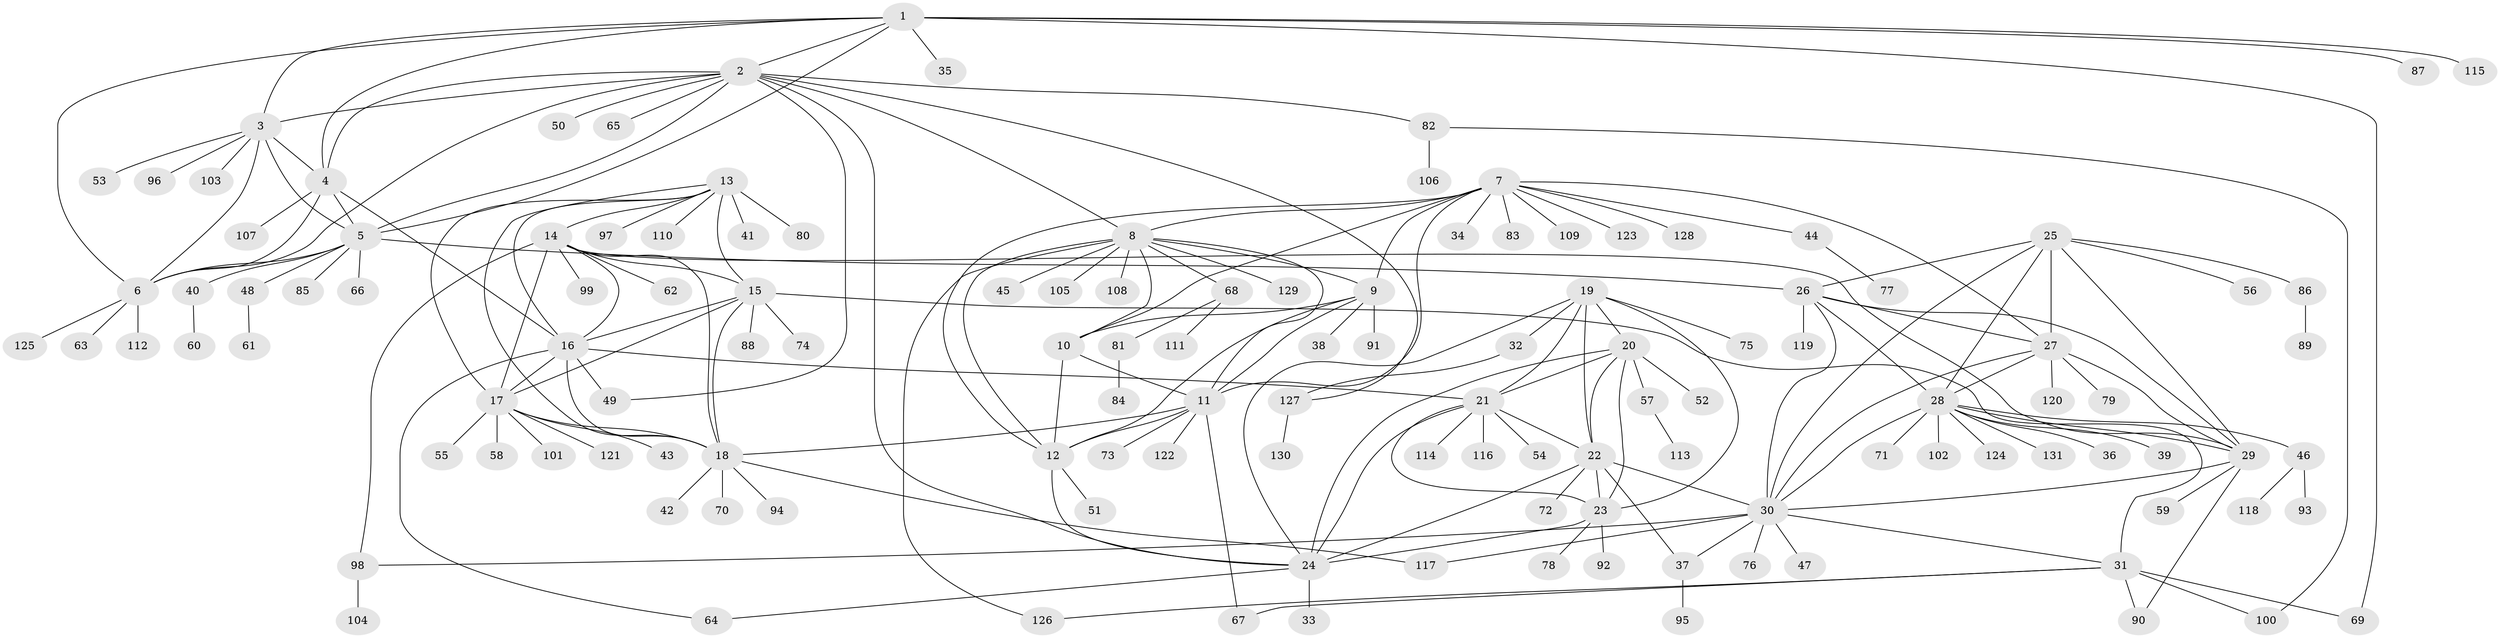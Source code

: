 // coarse degree distribution, {10: 0.04, 6: 0.06, 8: 0.04, 11: 0.02, 12: 0.01, 5: 0.02, 16: 0.01, 7: 0.04, 9: 0.01, 2: 0.12, 1: 0.61, 3: 0.02}
// Generated by graph-tools (version 1.1) at 2025/24/03/03/25 07:24:13]
// undirected, 131 vertices, 198 edges
graph export_dot {
graph [start="1"]
  node [color=gray90,style=filled];
  1;
  2;
  3;
  4;
  5;
  6;
  7;
  8;
  9;
  10;
  11;
  12;
  13;
  14;
  15;
  16;
  17;
  18;
  19;
  20;
  21;
  22;
  23;
  24;
  25;
  26;
  27;
  28;
  29;
  30;
  31;
  32;
  33;
  34;
  35;
  36;
  37;
  38;
  39;
  40;
  41;
  42;
  43;
  44;
  45;
  46;
  47;
  48;
  49;
  50;
  51;
  52;
  53;
  54;
  55;
  56;
  57;
  58;
  59;
  60;
  61;
  62;
  63;
  64;
  65;
  66;
  67;
  68;
  69;
  70;
  71;
  72;
  73;
  74;
  75;
  76;
  77;
  78;
  79;
  80;
  81;
  82;
  83;
  84;
  85;
  86;
  87;
  88;
  89;
  90;
  91;
  92;
  93;
  94;
  95;
  96;
  97;
  98;
  99;
  100;
  101;
  102;
  103;
  104;
  105;
  106;
  107;
  108;
  109;
  110;
  111;
  112;
  113;
  114;
  115;
  116;
  117;
  118;
  119;
  120;
  121;
  122;
  123;
  124;
  125;
  126;
  127;
  128;
  129;
  130;
  131;
  1 -- 2;
  1 -- 3;
  1 -- 4;
  1 -- 5;
  1 -- 6;
  1 -- 35;
  1 -- 69;
  1 -- 87;
  1 -- 115;
  2 -- 3;
  2 -- 4;
  2 -- 5;
  2 -- 6;
  2 -- 8;
  2 -- 24;
  2 -- 49;
  2 -- 50;
  2 -- 65;
  2 -- 82;
  2 -- 127;
  3 -- 4;
  3 -- 5;
  3 -- 6;
  3 -- 53;
  3 -- 96;
  3 -- 103;
  4 -- 5;
  4 -- 6;
  4 -- 16;
  4 -- 107;
  5 -- 6;
  5 -- 26;
  5 -- 40;
  5 -- 48;
  5 -- 66;
  5 -- 85;
  6 -- 63;
  6 -- 112;
  6 -- 125;
  7 -- 8;
  7 -- 9;
  7 -- 10;
  7 -- 11;
  7 -- 12;
  7 -- 27;
  7 -- 34;
  7 -- 44;
  7 -- 83;
  7 -- 109;
  7 -- 123;
  7 -- 128;
  8 -- 9;
  8 -- 10;
  8 -- 11;
  8 -- 12;
  8 -- 45;
  8 -- 68;
  8 -- 105;
  8 -- 108;
  8 -- 126;
  8 -- 129;
  9 -- 10;
  9 -- 11;
  9 -- 12;
  9 -- 38;
  9 -- 91;
  10 -- 11;
  10 -- 12;
  11 -- 12;
  11 -- 18;
  11 -- 67;
  11 -- 73;
  11 -- 122;
  12 -- 24;
  12 -- 51;
  13 -- 14;
  13 -- 15;
  13 -- 16;
  13 -- 17;
  13 -- 18;
  13 -- 41;
  13 -- 80;
  13 -- 97;
  13 -- 110;
  14 -- 15;
  14 -- 16;
  14 -- 17;
  14 -- 18;
  14 -- 29;
  14 -- 62;
  14 -- 98;
  14 -- 99;
  15 -- 16;
  15 -- 17;
  15 -- 18;
  15 -- 31;
  15 -- 74;
  15 -- 88;
  16 -- 17;
  16 -- 18;
  16 -- 21;
  16 -- 49;
  16 -- 64;
  17 -- 18;
  17 -- 43;
  17 -- 55;
  17 -- 58;
  17 -- 101;
  17 -- 121;
  18 -- 42;
  18 -- 70;
  18 -- 94;
  18 -- 117;
  19 -- 20;
  19 -- 21;
  19 -- 22;
  19 -- 23;
  19 -- 24;
  19 -- 32;
  19 -- 75;
  20 -- 21;
  20 -- 22;
  20 -- 23;
  20 -- 24;
  20 -- 52;
  20 -- 57;
  21 -- 22;
  21 -- 23;
  21 -- 24;
  21 -- 54;
  21 -- 114;
  21 -- 116;
  22 -- 23;
  22 -- 24;
  22 -- 30;
  22 -- 37;
  22 -- 72;
  23 -- 24;
  23 -- 78;
  23 -- 92;
  24 -- 33;
  24 -- 64;
  25 -- 26;
  25 -- 27;
  25 -- 28;
  25 -- 29;
  25 -- 30;
  25 -- 56;
  25 -- 86;
  26 -- 27;
  26 -- 28;
  26 -- 29;
  26 -- 30;
  26 -- 119;
  27 -- 28;
  27 -- 29;
  27 -- 30;
  27 -- 79;
  27 -- 120;
  28 -- 29;
  28 -- 30;
  28 -- 36;
  28 -- 39;
  28 -- 46;
  28 -- 71;
  28 -- 102;
  28 -- 124;
  28 -- 131;
  29 -- 30;
  29 -- 59;
  29 -- 90;
  30 -- 31;
  30 -- 37;
  30 -- 47;
  30 -- 76;
  30 -- 98;
  30 -- 117;
  31 -- 67;
  31 -- 69;
  31 -- 90;
  31 -- 100;
  31 -- 126;
  32 -- 127;
  37 -- 95;
  40 -- 60;
  44 -- 77;
  46 -- 93;
  46 -- 118;
  48 -- 61;
  57 -- 113;
  68 -- 81;
  68 -- 111;
  81 -- 84;
  82 -- 100;
  82 -- 106;
  86 -- 89;
  98 -- 104;
  127 -- 130;
}
